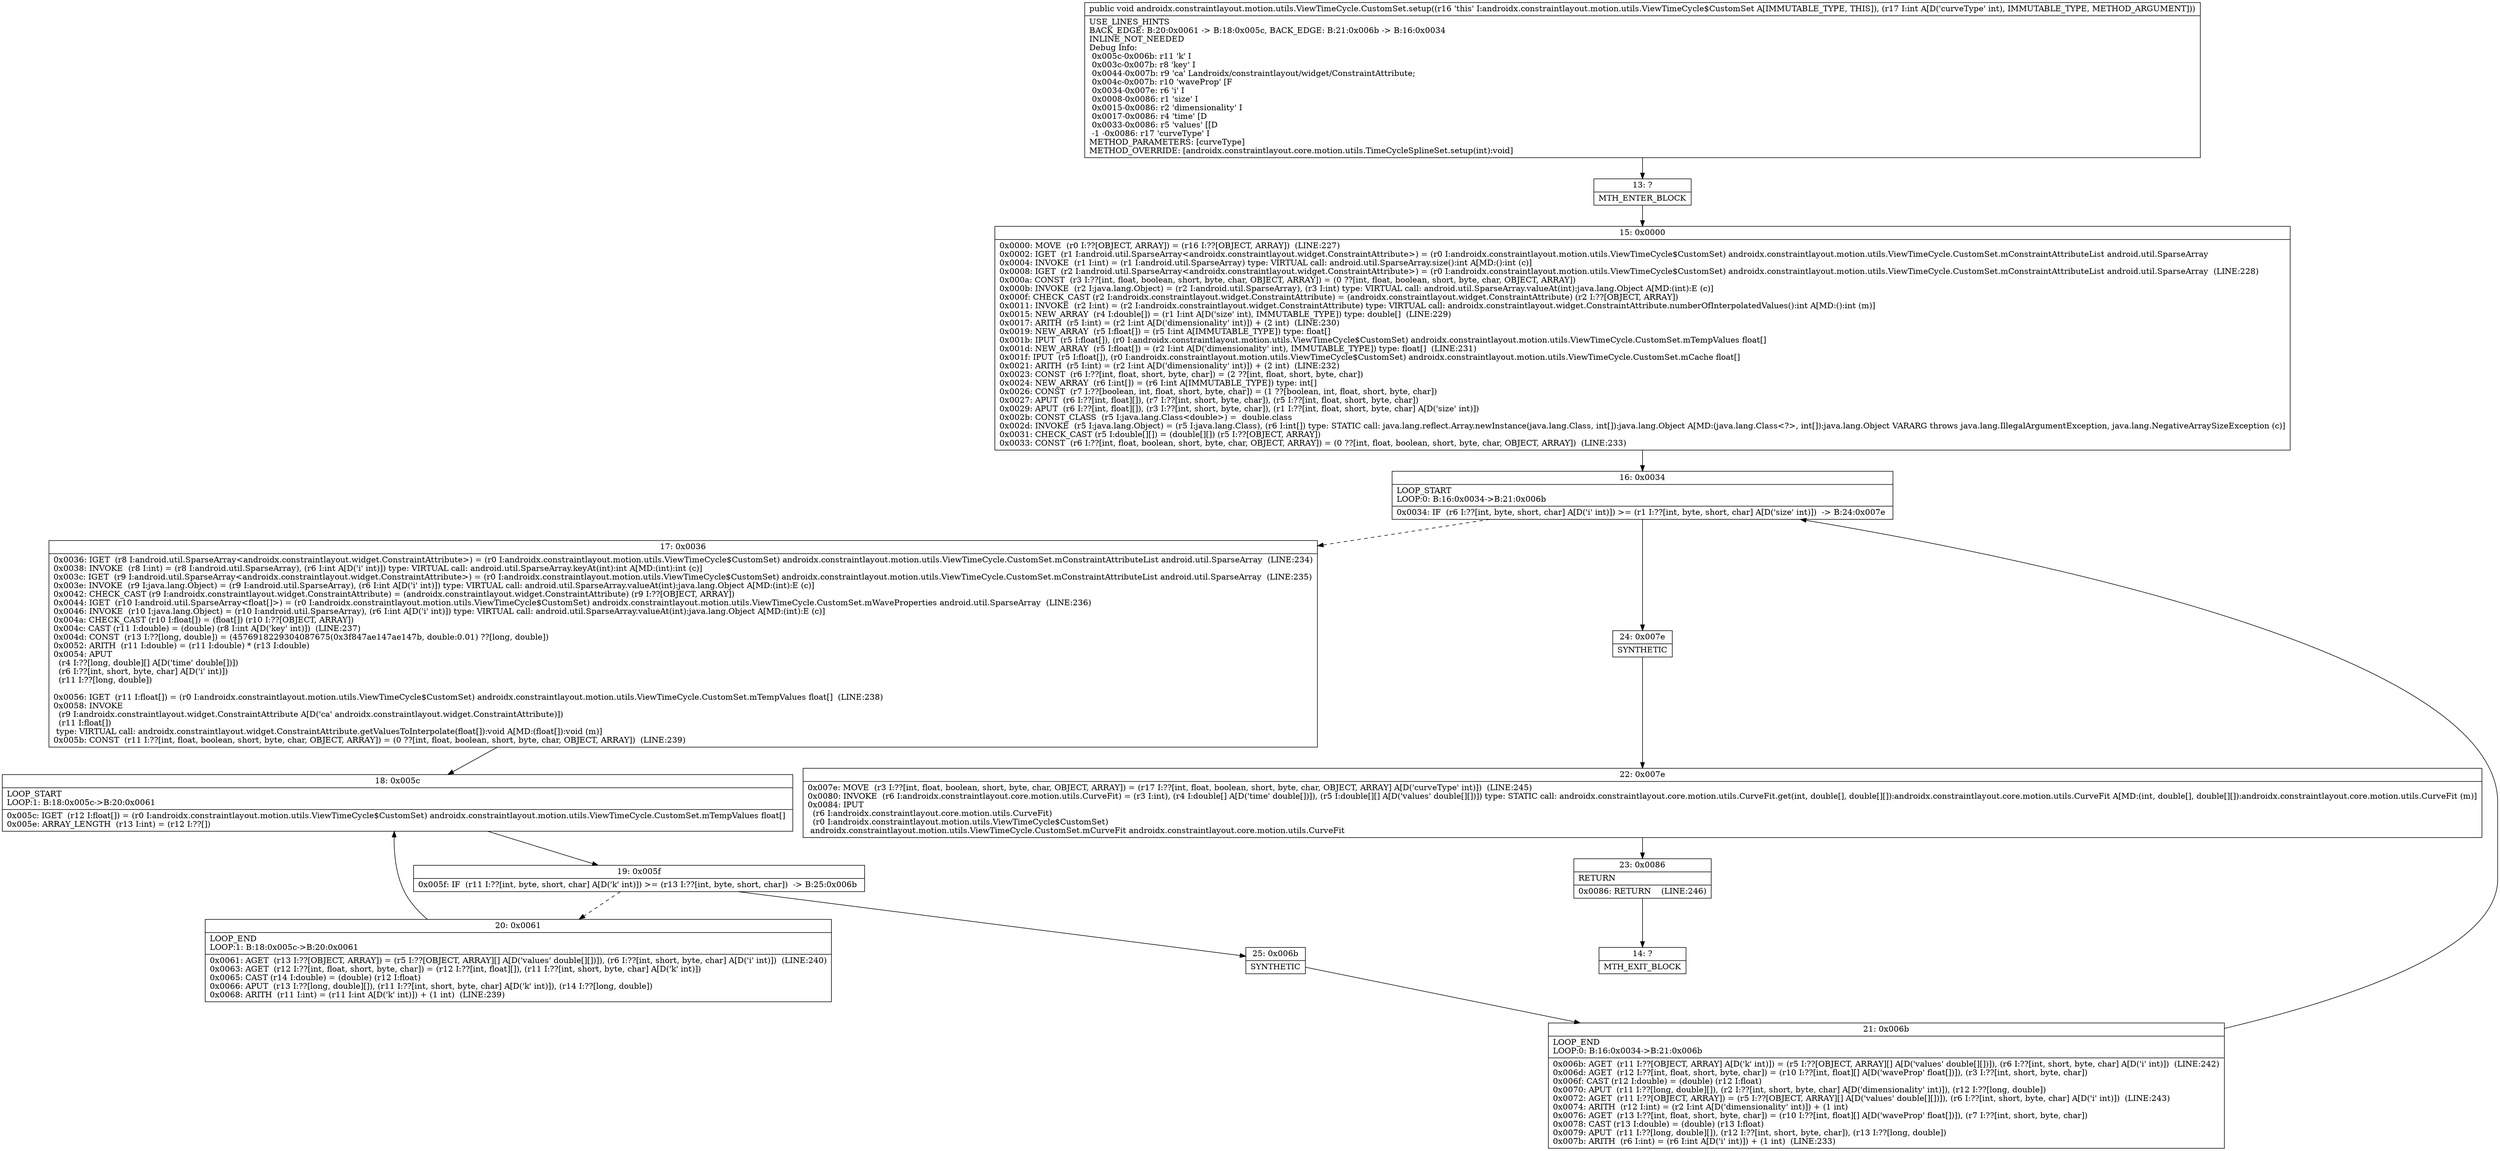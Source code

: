 digraph "CFG forandroidx.constraintlayout.motion.utils.ViewTimeCycle.CustomSet.setup(I)V" {
Node_13 [shape=record,label="{13\:\ ?|MTH_ENTER_BLOCK\l}"];
Node_15 [shape=record,label="{15\:\ 0x0000|0x0000: MOVE  (r0 I:??[OBJECT, ARRAY]) = (r16 I:??[OBJECT, ARRAY])  (LINE:227)\l0x0002: IGET  (r1 I:android.util.SparseArray\<androidx.constraintlayout.widget.ConstraintAttribute\>) = (r0 I:androidx.constraintlayout.motion.utils.ViewTimeCycle$CustomSet) androidx.constraintlayout.motion.utils.ViewTimeCycle.CustomSet.mConstraintAttributeList android.util.SparseArray \l0x0004: INVOKE  (r1 I:int) = (r1 I:android.util.SparseArray) type: VIRTUAL call: android.util.SparseArray.size():int A[MD:():int (c)]\l0x0008: IGET  (r2 I:android.util.SparseArray\<androidx.constraintlayout.widget.ConstraintAttribute\>) = (r0 I:androidx.constraintlayout.motion.utils.ViewTimeCycle$CustomSet) androidx.constraintlayout.motion.utils.ViewTimeCycle.CustomSet.mConstraintAttributeList android.util.SparseArray  (LINE:228)\l0x000a: CONST  (r3 I:??[int, float, boolean, short, byte, char, OBJECT, ARRAY]) = (0 ??[int, float, boolean, short, byte, char, OBJECT, ARRAY]) \l0x000b: INVOKE  (r2 I:java.lang.Object) = (r2 I:android.util.SparseArray), (r3 I:int) type: VIRTUAL call: android.util.SparseArray.valueAt(int):java.lang.Object A[MD:(int):E (c)]\l0x000f: CHECK_CAST (r2 I:androidx.constraintlayout.widget.ConstraintAttribute) = (androidx.constraintlayout.widget.ConstraintAttribute) (r2 I:??[OBJECT, ARRAY]) \l0x0011: INVOKE  (r2 I:int) = (r2 I:androidx.constraintlayout.widget.ConstraintAttribute) type: VIRTUAL call: androidx.constraintlayout.widget.ConstraintAttribute.numberOfInterpolatedValues():int A[MD:():int (m)]\l0x0015: NEW_ARRAY  (r4 I:double[]) = (r1 I:int A[D('size' int), IMMUTABLE_TYPE]) type: double[]  (LINE:229)\l0x0017: ARITH  (r5 I:int) = (r2 I:int A[D('dimensionality' int)]) + (2 int)  (LINE:230)\l0x0019: NEW_ARRAY  (r5 I:float[]) = (r5 I:int A[IMMUTABLE_TYPE]) type: float[] \l0x001b: IPUT  (r5 I:float[]), (r0 I:androidx.constraintlayout.motion.utils.ViewTimeCycle$CustomSet) androidx.constraintlayout.motion.utils.ViewTimeCycle.CustomSet.mTempValues float[] \l0x001d: NEW_ARRAY  (r5 I:float[]) = (r2 I:int A[D('dimensionality' int), IMMUTABLE_TYPE]) type: float[]  (LINE:231)\l0x001f: IPUT  (r5 I:float[]), (r0 I:androidx.constraintlayout.motion.utils.ViewTimeCycle$CustomSet) androidx.constraintlayout.motion.utils.ViewTimeCycle.CustomSet.mCache float[] \l0x0021: ARITH  (r5 I:int) = (r2 I:int A[D('dimensionality' int)]) + (2 int)  (LINE:232)\l0x0023: CONST  (r6 I:??[int, float, short, byte, char]) = (2 ??[int, float, short, byte, char]) \l0x0024: NEW_ARRAY  (r6 I:int[]) = (r6 I:int A[IMMUTABLE_TYPE]) type: int[] \l0x0026: CONST  (r7 I:??[boolean, int, float, short, byte, char]) = (1 ??[boolean, int, float, short, byte, char]) \l0x0027: APUT  (r6 I:??[int, float][]), (r7 I:??[int, short, byte, char]), (r5 I:??[int, float, short, byte, char]) \l0x0029: APUT  (r6 I:??[int, float][]), (r3 I:??[int, short, byte, char]), (r1 I:??[int, float, short, byte, char] A[D('size' int)]) \l0x002b: CONST_CLASS  (r5 I:java.lang.Class\<double\>) =  double.class \l0x002d: INVOKE  (r5 I:java.lang.Object) = (r5 I:java.lang.Class), (r6 I:int[]) type: STATIC call: java.lang.reflect.Array.newInstance(java.lang.Class, int[]):java.lang.Object A[MD:(java.lang.Class\<?\>, int[]):java.lang.Object VARARG throws java.lang.IllegalArgumentException, java.lang.NegativeArraySizeException (c)]\l0x0031: CHECK_CAST (r5 I:double[][]) = (double[][]) (r5 I:??[OBJECT, ARRAY]) \l0x0033: CONST  (r6 I:??[int, float, boolean, short, byte, char, OBJECT, ARRAY]) = (0 ??[int, float, boolean, short, byte, char, OBJECT, ARRAY])  (LINE:233)\l}"];
Node_16 [shape=record,label="{16\:\ 0x0034|LOOP_START\lLOOP:0: B:16:0x0034\-\>B:21:0x006b\l|0x0034: IF  (r6 I:??[int, byte, short, char] A[D('i' int)]) \>= (r1 I:??[int, byte, short, char] A[D('size' int)])  \-\> B:24:0x007e \l}"];
Node_17 [shape=record,label="{17\:\ 0x0036|0x0036: IGET  (r8 I:android.util.SparseArray\<androidx.constraintlayout.widget.ConstraintAttribute\>) = (r0 I:androidx.constraintlayout.motion.utils.ViewTimeCycle$CustomSet) androidx.constraintlayout.motion.utils.ViewTimeCycle.CustomSet.mConstraintAttributeList android.util.SparseArray  (LINE:234)\l0x0038: INVOKE  (r8 I:int) = (r8 I:android.util.SparseArray), (r6 I:int A[D('i' int)]) type: VIRTUAL call: android.util.SparseArray.keyAt(int):int A[MD:(int):int (c)]\l0x003c: IGET  (r9 I:android.util.SparseArray\<androidx.constraintlayout.widget.ConstraintAttribute\>) = (r0 I:androidx.constraintlayout.motion.utils.ViewTimeCycle$CustomSet) androidx.constraintlayout.motion.utils.ViewTimeCycle.CustomSet.mConstraintAttributeList android.util.SparseArray  (LINE:235)\l0x003e: INVOKE  (r9 I:java.lang.Object) = (r9 I:android.util.SparseArray), (r6 I:int A[D('i' int)]) type: VIRTUAL call: android.util.SparseArray.valueAt(int):java.lang.Object A[MD:(int):E (c)]\l0x0042: CHECK_CAST (r9 I:androidx.constraintlayout.widget.ConstraintAttribute) = (androidx.constraintlayout.widget.ConstraintAttribute) (r9 I:??[OBJECT, ARRAY]) \l0x0044: IGET  (r10 I:android.util.SparseArray\<float[]\>) = (r0 I:androidx.constraintlayout.motion.utils.ViewTimeCycle$CustomSet) androidx.constraintlayout.motion.utils.ViewTimeCycle.CustomSet.mWaveProperties android.util.SparseArray  (LINE:236)\l0x0046: INVOKE  (r10 I:java.lang.Object) = (r10 I:android.util.SparseArray), (r6 I:int A[D('i' int)]) type: VIRTUAL call: android.util.SparseArray.valueAt(int):java.lang.Object A[MD:(int):E (c)]\l0x004a: CHECK_CAST (r10 I:float[]) = (float[]) (r10 I:??[OBJECT, ARRAY]) \l0x004c: CAST (r11 I:double) = (double) (r8 I:int A[D('key' int)])  (LINE:237)\l0x004d: CONST  (r13 I:??[long, double]) = (4576918229304087675(0x3f847ae147ae147b, double:0.01) ??[long, double]) \l0x0052: ARITH  (r11 I:double) = (r11 I:double) * (r13 I:double) \l0x0054: APUT  \l  (r4 I:??[long, double][] A[D('time' double[])])\l  (r6 I:??[int, short, byte, char] A[D('i' int)])\l  (r11 I:??[long, double])\l \l0x0056: IGET  (r11 I:float[]) = (r0 I:androidx.constraintlayout.motion.utils.ViewTimeCycle$CustomSet) androidx.constraintlayout.motion.utils.ViewTimeCycle.CustomSet.mTempValues float[]  (LINE:238)\l0x0058: INVOKE  \l  (r9 I:androidx.constraintlayout.widget.ConstraintAttribute A[D('ca' androidx.constraintlayout.widget.ConstraintAttribute)])\l  (r11 I:float[])\l type: VIRTUAL call: androidx.constraintlayout.widget.ConstraintAttribute.getValuesToInterpolate(float[]):void A[MD:(float[]):void (m)]\l0x005b: CONST  (r11 I:??[int, float, boolean, short, byte, char, OBJECT, ARRAY]) = (0 ??[int, float, boolean, short, byte, char, OBJECT, ARRAY])  (LINE:239)\l}"];
Node_18 [shape=record,label="{18\:\ 0x005c|LOOP_START\lLOOP:1: B:18:0x005c\-\>B:20:0x0061\l|0x005c: IGET  (r12 I:float[]) = (r0 I:androidx.constraintlayout.motion.utils.ViewTimeCycle$CustomSet) androidx.constraintlayout.motion.utils.ViewTimeCycle.CustomSet.mTempValues float[] \l0x005e: ARRAY_LENGTH  (r13 I:int) = (r12 I:??[]) \l}"];
Node_19 [shape=record,label="{19\:\ 0x005f|0x005f: IF  (r11 I:??[int, byte, short, char] A[D('k' int)]) \>= (r13 I:??[int, byte, short, char])  \-\> B:25:0x006b \l}"];
Node_20 [shape=record,label="{20\:\ 0x0061|LOOP_END\lLOOP:1: B:18:0x005c\-\>B:20:0x0061\l|0x0061: AGET  (r13 I:??[OBJECT, ARRAY]) = (r5 I:??[OBJECT, ARRAY][] A[D('values' double[][])]), (r6 I:??[int, short, byte, char] A[D('i' int)])  (LINE:240)\l0x0063: AGET  (r12 I:??[int, float, short, byte, char]) = (r12 I:??[int, float][]), (r11 I:??[int, short, byte, char] A[D('k' int)]) \l0x0065: CAST (r14 I:double) = (double) (r12 I:float) \l0x0066: APUT  (r13 I:??[long, double][]), (r11 I:??[int, short, byte, char] A[D('k' int)]), (r14 I:??[long, double]) \l0x0068: ARITH  (r11 I:int) = (r11 I:int A[D('k' int)]) + (1 int)  (LINE:239)\l}"];
Node_25 [shape=record,label="{25\:\ 0x006b|SYNTHETIC\l}"];
Node_21 [shape=record,label="{21\:\ 0x006b|LOOP_END\lLOOP:0: B:16:0x0034\-\>B:21:0x006b\l|0x006b: AGET  (r11 I:??[OBJECT, ARRAY] A[D('k' int)]) = (r5 I:??[OBJECT, ARRAY][] A[D('values' double[][])]), (r6 I:??[int, short, byte, char] A[D('i' int)])  (LINE:242)\l0x006d: AGET  (r12 I:??[int, float, short, byte, char]) = (r10 I:??[int, float][] A[D('waveProp' float[])]), (r3 I:??[int, short, byte, char]) \l0x006f: CAST (r12 I:double) = (double) (r12 I:float) \l0x0070: APUT  (r11 I:??[long, double][]), (r2 I:??[int, short, byte, char] A[D('dimensionality' int)]), (r12 I:??[long, double]) \l0x0072: AGET  (r11 I:??[OBJECT, ARRAY]) = (r5 I:??[OBJECT, ARRAY][] A[D('values' double[][])]), (r6 I:??[int, short, byte, char] A[D('i' int)])  (LINE:243)\l0x0074: ARITH  (r12 I:int) = (r2 I:int A[D('dimensionality' int)]) + (1 int) \l0x0076: AGET  (r13 I:??[int, float, short, byte, char]) = (r10 I:??[int, float][] A[D('waveProp' float[])]), (r7 I:??[int, short, byte, char]) \l0x0078: CAST (r13 I:double) = (double) (r13 I:float) \l0x0079: APUT  (r11 I:??[long, double][]), (r12 I:??[int, short, byte, char]), (r13 I:??[long, double]) \l0x007b: ARITH  (r6 I:int) = (r6 I:int A[D('i' int)]) + (1 int)  (LINE:233)\l}"];
Node_24 [shape=record,label="{24\:\ 0x007e|SYNTHETIC\l}"];
Node_22 [shape=record,label="{22\:\ 0x007e|0x007e: MOVE  (r3 I:??[int, float, boolean, short, byte, char, OBJECT, ARRAY]) = (r17 I:??[int, float, boolean, short, byte, char, OBJECT, ARRAY] A[D('curveType' int)])  (LINE:245)\l0x0080: INVOKE  (r6 I:androidx.constraintlayout.core.motion.utils.CurveFit) = (r3 I:int), (r4 I:double[] A[D('time' double[])]), (r5 I:double[][] A[D('values' double[][])]) type: STATIC call: androidx.constraintlayout.core.motion.utils.CurveFit.get(int, double[], double[][]):androidx.constraintlayout.core.motion.utils.CurveFit A[MD:(int, double[], double[][]):androidx.constraintlayout.core.motion.utils.CurveFit (m)]\l0x0084: IPUT  \l  (r6 I:androidx.constraintlayout.core.motion.utils.CurveFit)\l  (r0 I:androidx.constraintlayout.motion.utils.ViewTimeCycle$CustomSet)\l androidx.constraintlayout.motion.utils.ViewTimeCycle.CustomSet.mCurveFit androidx.constraintlayout.core.motion.utils.CurveFit \l}"];
Node_23 [shape=record,label="{23\:\ 0x0086|RETURN\l|0x0086: RETURN    (LINE:246)\l}"];
Node_14 [shape=record,label="{14\:\ ?|MTH_EXIT_BLOCK\l}"];
MethodNode[shape=record,label="{public void androidx.constraintlayout.motion.utils.ViewTimeCycle.CustomSet.setup((r16 'this' I:androidx.constraintlayout.motion.utils.ViewTimeCycle$CustomSet A[IMMUTABLE_TYPE, THIS]), (r17 I:int A[D('curveType' int), IMMUTABLE_TYPE, METHOD_ARGUMENT]))  | USE_LINES_HINTS\lBACK_EDGE: B:20:0x0061 \-\> B:18:0x005c, BACK_EDGE: B:21:0x006b \-\> B:16:0x0034\lINLINE_NOT_NEEDED\lDebug Info:\l  0x005c\-0x006b: r11 'k' I\l  0x003c\-0x007b: r8 'key' I\l  0x0044\-0x007b: r9 'ca' Landroidx\/constraintlayout\/widget\/ConstraintAttribute;\l  0x004c\-0x007b: r10 'waveProp' [F\l  0x0034\-0x007e: r6 'i' I\l  0x0008\-0x0086: r1 'size' I\l  0x0015\-0x0086: r2 'dimensionality' I\l  0x0017\-0x0086: r4 'time' [D\l  0x0033\-0x0086: r5 'values' [[D\l  \-1 \-0x0086: r17 'curveType' I\lMETHOD_PARAMETERS: [curveType]\lMETHOD_OVERRIDE: [androidx.constraintlayout.core.motion.utils.TimeCycleSplineSet.setup(int):void]\l}"];
MethodNode -> Node_13;Node_13 -> Node_15;
Node_15 -> Node_16;
Node_16 -> Node_17[style=dashed];
Node_16 -> Node_24;
Node_17 -> Node_18;
Node_18 -> Node_19;
Node_19 -> Node_20[style=dashed];
Node_19 -> Node_25;
Node_20 -> Node_18;
Node_25 -> Node_21;
Node_21 -> Node_16;
Node_24 -> Node_22;
Node_22 -> Node_23;
Node_23 -> Node_14;
}

